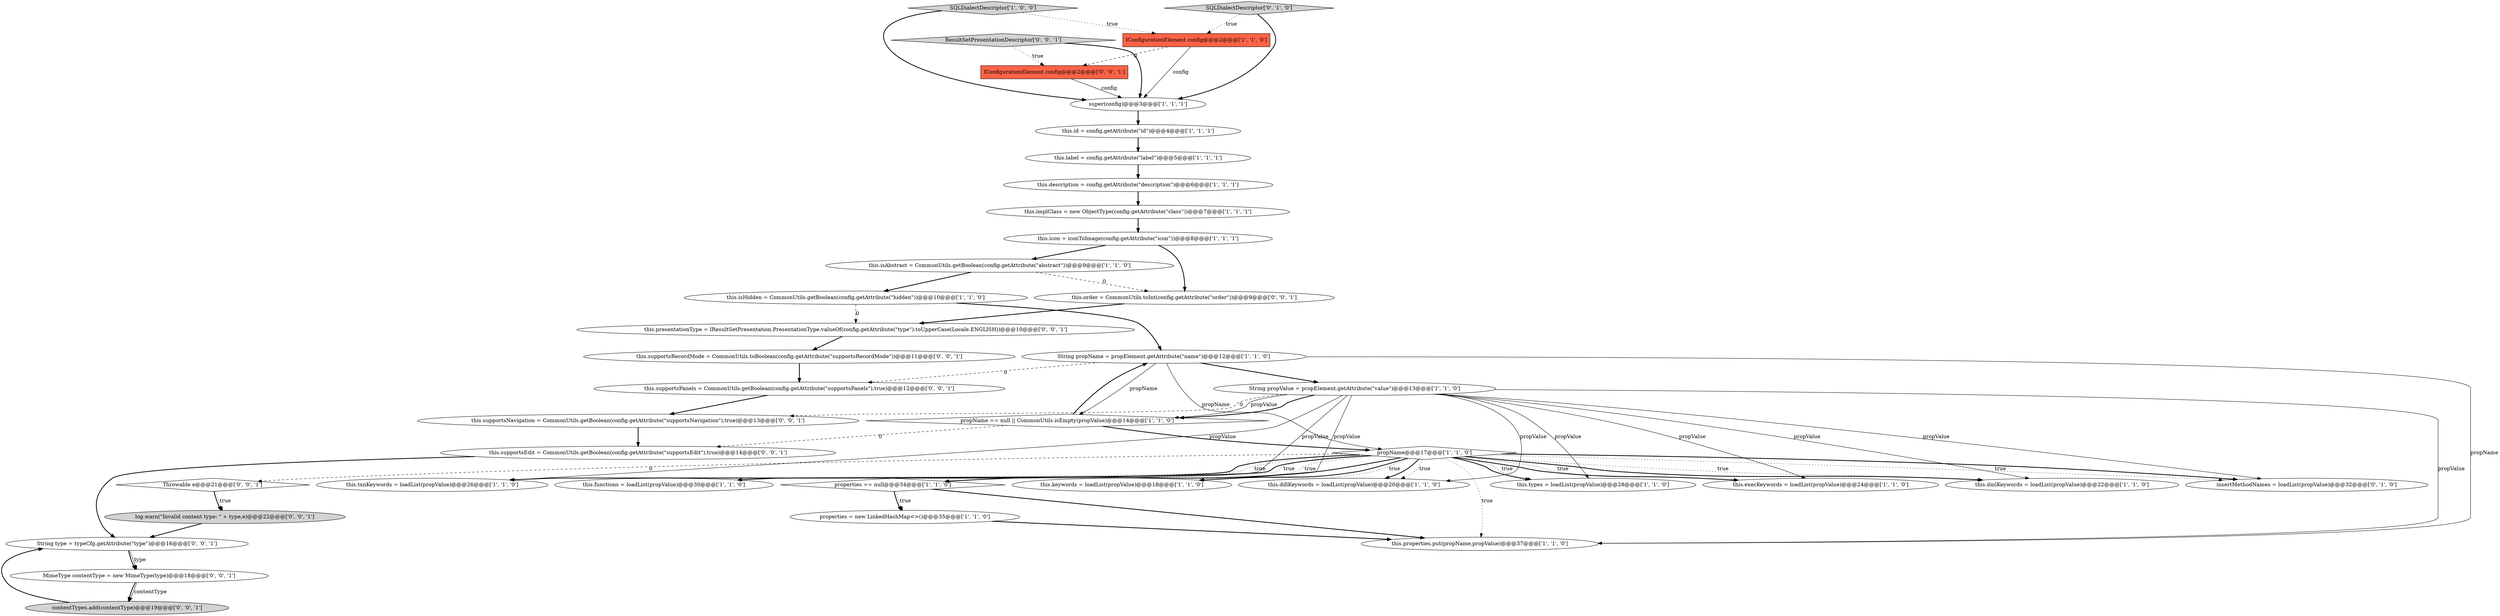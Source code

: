 digraph {
38 [style = filled, label = "IConfigurationElement config@@@2@@@['0', '0', '1']", fillcolor = tomato, shape = box image = "AAA0AAABBB3BBB"];
15 [style = filled, label = "String propValue = propElement.getAttribute(\"value\")@@@13@@@['1', '1', '0']", fillcolor = white, shape = ellipse image = "AAA0AAABBB1BBB"];
35 [style = filled, label = "this.supportsPanels = CommonUtils.getBoolean(config.getAttribute(\"supportsPanels\"),true)@@@12@@@['0', '0', '1']", fillcolor = white, shape = ellipse image = "AAA0AAABBB3BBB"];
33 [style = filled, label = "this.supportsRecordMode = CommonUtils.toBoolean(config.getAttribute(\"supportsRecordMode\"))@@@11@@@['0', '0', '1']", fillcolor = white, shape = ellipse image = "AAA0AAABBB3BBB"];
7 [style = filled, label = "super(config)@@@3@@@['1', '1', '1']", fillcolor = white, shape = ellipse image = "AAA0AAABBB1BBB"];
4 [style = filled, label = "properties = new LinkedHashMap<>()@@@35@@@['1', '1', '0']", fillcolor = white, shape = ellipse image = "AAA0AAABBB1BBB"];
8 [style = filled, label = "this.properties.put(propName,propValue)@@@37@@@['1', '1', '0']", fillcolor = white, shape = ellipse image = "AAA0AAABBB1BBB"];
12 [style = filled, label = "propName == null || CommonUtils.isEmpty(propValue)@@@14@@@['1', '1', '0']", fillcolor = white, shape = diamond image = "AAA0AAABBB1BBB"];
11 [style = filled, label = "IConfigurationElement config@@@2@@@['1', '1', '0']", fillcolor = tomato, shape = box image = "AAA0AAABBB1BBB"];
36 [style = filled, label = "this.supportsEdit = CommonUtils.getBoolean(config.getAttribute(\"supportsEdit\"),true)@@@14@@@['0', '0', '1']", fillcolor = white, shape = ellipse image = "AAA0AAABBB3BBB"];
2 [style = filled, label = "this.isAbstract = CommonUtils.getBoolean(config.getAttribute(\"abstract\"))@@@9@@@['1', '1', '0']", fillcolor = white, shape = ellipse image = "AAA0AAABBB1BBB"];
22 [style = filled, label = "this.execKeywords = loadList(propValue)@@@24@@@['1', '1', '0']", fillcolor = white, shape = ellipse image = "AAA0AAABBB1BBB"];
1 [style = filled, label = "this.id = config.getAttribute(\"id\")@@@4@@@['1', '1', '1']", fillcolor = white, shape = ellipse image = "AAA0AAABBB1BBB"];
14 [style = filled, label = "this.icon = iconToImage(config.getAttribute(\"icon\"))@@@8@@@['1', '1', '1']", fillcolor = white, shape = ellipse image = "AAA0AAABBB1BBB"];
5 [style = filled, label = "this.description = config.getAttribute(\"description\")@@@6@@@['1', '1', '1']", fillcolor = white, shape = ellipse image = "AAA0AAABBB1BBB"];
0 [style = filled, label = "this.dmlKeywords = loadList(propValue)@@@22@@@['1', '1', '0']", fillcolor = white, shape = ellipse image = "AAA0AAABBB1BBB"];
34 [style = filled, label = "String type = typeCfg.getAttribute(\"type\")@@@16@@@['0', '0', '1']", fillcolor = white, shape = ellipse image = "AAA0AAABBB3BBB"];
28 [style = filled, label = "log.warn(\"Invalid content type: \" + type,e)@@@22@@@['0', '0', '1']", fillcolor = lightgray, shape = ellipse image = "AAA0AAABBB3BBB"];
21 [style = filled, label = "this.implClass = new ObjectType(config.getAttribute(\"class\"))@@@7@@@['1', '1', '1']", fillcolor = white, shape = ellipse image = "AAA0AAABBB1BBB"];
29 [style = filled, label = "contentTypes.add(contentType)@@@19@@@['0', '0', '1']", fillcolor = lightgray, shape = ellipse image = "AAA0AAABBB3BBB"];
32 [style = filled, label = "this.presentationType = IResultSetPresentation.PresentationType.valueOf(config.getAttribute(\"type\").toUpperCase(Locale.ENGLISH))@@@10@@@['0', '0', '1']", fillcolor = white, shape = ellipse image = "AAA0AAABBB3BBB"];
9 [style = filled, label = "propName@@@17@@@['1', '1', '0']", fillcolor = white, shape = diamond image = "AAA0AAABBB1BBB"];
17 [style = filled, label = "String propName = propElement.getAttribute(\"name\")@@@12@@@['1', '1', '0']", fillcolor = white, shape = ellipse image = "AAA0AAABBB1BBB"];
24 [style = filled, label = "insertMethodNames = loadList(propValue)@@@32@@@['0', '1', '0']", fillcolor = white, shape = ellipse image = "AAA1AAABBB2BBB"];
18 [style = filled, label = "this.txnKeywords = loadList(propValue)@@@26@@@['1', '1', '0']", fillcolor = white, shape = ellipse image = "AAA0AAABBB1BBB"];
27 [style = filled, label = "Throwable e@@@21@@@['0', '0', '1']", fillcolor = white, shape = diamond image = "AAA0AAABBB3BBB"];
13 [style = filled, label = "this.functions = loadList(propValue)@@@30@@@['1', '1', '0']", fillcolor = white, shape = ellipse image = "AAA0AAABBB1BBB"];
19 [style = filled, label = "this.label = config.getAttribute(\"label\")@@@5@@@['1', '1', '1']", fillcolor = white, shape = ellipse image = "AAA0AAABBB1BBB"];
37 [style = filled, label = "this.supportsNavigation = CommonUtils.getBoolean(config.getAttribute(\"supportsNavigation\"),true)@@@13@@@['0', '0', '1']", fillcolor = white, shape = ellipse image = "AAA0AAABBB3BBB"];
30 [style = filled, label = "ResultSetPresentationDescriptor['0', '0', '1']", fillcolor = lightgray, shape = diamond image = "AAA0AAABBB3BBB"];
16 [style = filled, label = "properties == null@@@34@@@['1', '1', '0']", fillcolor = white, shape = diamond image = "AAA0AAABBB1BBB"];
26 [style = filled, label = "MimeType contentType = new MimeType(type)@@@18@@@['0', '0', '1']", fillcolor = white, shape = ellipse image = "AAA0AAABBB3BBB"];
20 [style = filled, label = "this.isHidden = CommonUtils.getBoolean(config.getAttribute(\"hidden\"))@@@10@@@['1', '1', '0']", fillcolor = white, shape = ellipse image = "AAA0AAABBB1BBB"];
10 [style = filled, label = "SQLDialectDescriptor['1', '0', '0']", fillcolor = lightgray, shape = diamond image = "AAA0AAABBB1BBB"];
25 [style = filled, label = "SQLDialectDescriptor['0', '1', '0']", fillcolor = lightgray, shape = diamond image = "AAA0AAABBB2BBB"];
31 [style = filled, label = "this.order = CommonUtils.toInt(config.getAttribute(\"order\"))@@@9@@@['0', '0', '1']", fillcolor = white, shape = ellipse image = "AAA0AAABBB3BBB"];
3 [style = filled, label = "this.keywords = loadList(propValue)@@@18@@@['1', '1', '0']", fillcolor = white, shape = ellipse image = "AAA0AAABBB1BBB"];
6 [style = filled, label = "this.ddlKeywords = loadList(propValue)@@@20@@@['1', '1', '0']", fillcolor = white, shape = ellipse image = "AAA0AAABBB1BBB"];
23 [style = filled, label = "this.types = loadList(propValue)@@@28@@@['1', '1', '0']", fillcolor = white, shape = ellipse image = "AAA0AAABBB1BBB"];
9->18 [style = bold, label=""];
11->7 [style = solid, label="config"];
15->13 [style = solid, label="propValue"];
9->22 [style = bold, label=""];
15->0 [style = solid, label="propValue"];
9->22 [style = dotted, label="true"];
16->4 [style = dotted, label="true"];
26->29 [style = solid, label="contentType"];
21->14 [style = bold, label=""];
9->8 [style = dotted, label="true"];
12->36 [style = dashed, label="0"];
25->11 [style = dotted, label="true"];
16->4 [style = bold, label=""];
11->38 [style = dashed, label="0"];
19->5 [style = bold, label=""];
9->0 [style = dotted, label="true"];
27->28 [style = bold, label=""];
15->12 [style = bold, label=""];
9->16 [style = bold, label=""];
15->23 [style = solid, label="propValue"];
25->7 [style = bold, label=""];
9->13 [style = dotted, label="true"];
9->3 [style = bold, label=""];
9->13 [style = bold, label=""];
16->8 [style = bold, label=""];
17->9 [style = solid, label="propName"];
15->3 [style = solid, label="propValue"];
9->24 [style = dotted, label="true"];
30->38 [style = dotted, label="true"];
15->6 [style = solid, label="propValue"];
17->12 [style = solid, label="propName"];
9->0 [style = bold, label=""];
4->8 [style = bold, label=""];
20->32 [style = dashed, label="0"];
31->32 [style = bold, label=""];
17->8 [style = solid, label="propName"];
9->6 [style = dotted, label="true"];
15->18 [style = solid, label="propValue"];
9->6 [style = bold, label=""];
15->24 [style = solid, label="propValue"];
12->9 [style = bold, label=""];
14->31 [style = bold, label=""];
9->18 [style = dotted, label="true"];
29->34 [style = bold, label=""];
33->35 [style = bold, label=""];
10->7 [style = bold, label=""];
9->24 [style = bold, label=""];
12->17 [style = bold, label=""];
37->36 [style = bold, label=""];
2->31 [style = dashed, label="0"];
28->34 [style = bold, label=""];
15->37 [style = dashed, label="0"];
15->8 [style = solid, label="propValue"];
5->21 [style = bold, label=""];
17->15 [style = bold, label=""];
30->7 [style = bold, label=""];
36->34 [style = bold, label=""];
2->20 [style = bold, label=""];
35->37 [style = bold, label=""];
38->7 [style = solid, label="config"];
1->19 [style = bold, label=""];
9->16 [style = dotted, label="true"];
14->2 [style = bold, label=""];
20->17 [style = bold, label=""];
17->35 [style = dashed, label="0"];
9->23 [style = bold, label=""];
9->3 [style = dotted, label="true"];
15->22 [style = solid, label="propValue"];
15->12 [style = solid, label="propValue"];
7->1 [style = bold, label=""];
34->26 [style = solid, label="type"];
32->33 [style = bold, label=""];
10->11 [style = dotted, label="true"];
27->28 [style = dotted, label="true"];
34->26 [style = bold, label=""];
26->29 [style = bold, label=""];
9->27 [style = dashed, label="0"];
9->23 [style = dotted, label="true"];
}
